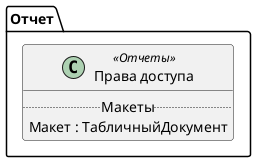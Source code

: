 ﻿@startuml ПраваДоступа
'!include templates.wsd
'..\include templates.wsd
class Отчет.ПраваДоступа as "Права доступа" <<Отчеты>>
{
..Макеты..
Макет : ТабличныйДокумент
}
@enduml
